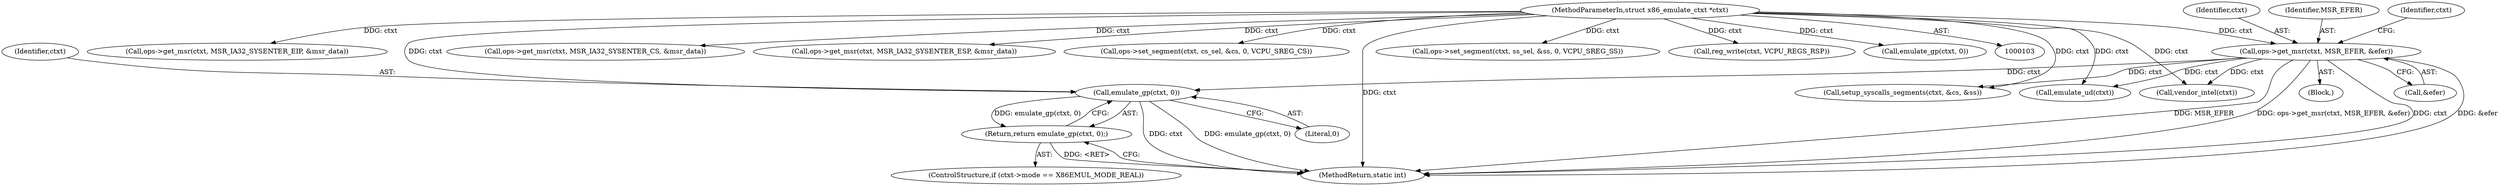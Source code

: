digraph "0_linux_f3747379accba8e95d70cec0eae0582c8c182050@pointer" {
"1000133" [label="(Call,emulate_gp(ctxt, 0))"];
"1000121" [label="(Call,ops->get_msr(ctxt, MSR_EFER, &efer))"];
"1000104" [label="(MethodParameterIn,struct x86_emulate_ctxt *ctxt)"];
"1000132" [label="(Return,return emulate_gp(ctxt, 0);)"];
"1000268" [label="(MethodReturn,static int)"];
"1000105" [label="(Block,)"];
"1000123" [label="(Identifier,MSR_EFER)"];
"1000161" [label="(Call,setup_syscalls_segments(ctxt, &cs, &ss))"];
"1000135" [label="(Literal,0)"];
"1000129" [label="(Identifier,ctxt)"];
"1000151" [label="(Call,emulate_ud(ctxt))"];
"1000133" [label="(Call,emulate_gp(ctxt, 0))"];
"1000134" [label="(Identifier,ctxt)"];
"1000104" [label="(MethodParameterIn,struct x86_emulate_ctxt *ctxt)"];
"1000122" [label="(Identifier,ctxt)"];
"1000126" [label="(ControlStructure,if (ctxt->mode == X86EMUL_MODE_REAL))"];
"1000132" [label="(Return,return emulate_gp(ctxt, 0);)"];
"1000231" [label="(Call,ops->get_msr(ctxt, MSR_IA32_SYSENTER_EIP, &msr_data))"];
"1000167" [label="(Call,ops->get_msr(ctxt, MSR_IA32_SYSENTER_CS, &msr_data))"];
"1000248" [label="(Call,ops->get_msr(ctxt, MSR_IA32_SYSENTER_ESP, &msr_data))"];
"1000217" [label="(Call,ops->set_segment(ctxt, cs_sel, &cs, 0, VCPU_SREG_CS))"];
"1000148" [label="(Call,vendor_intel(ctxt))"];
"1000224" [label="(Call,ops->set_segment(ctxt, ss_sel, &ss, 0, VCPU_SREG_SS))"];
"1000255" [label="(Call,reg_write(ctxt, VCPU_REGS_RSP))"];
"1000121" [label="(Call,ops->get_msr(ctxt, MSR_EFER, &efer))"];
"1000179" [label="(Call,emulate_gp(ctxt, 0))"];
"1000124" [label="(Call,&efer)"];
"1000133" -> "1000132"  [label="AST: "];
"1000133" -> "1000135"  [label="CFG: "];
"1000134" -> "1000133"  [label="AST: "];
"1000135" -> "1000133"  [label="AST: "];
"1000132" -> "1000133"  [label="CFG: "];
"1000133" -> "1000268"  [label="DDG: emulate_gp(ctxt, 0)"];
"1000133" -> "1000268"  [label="DDG: ctxt"];
"1000133" -> "1000132"  [label="DDG: emulate_gp(ctxt, 0)"];
"1000121" -> "1000133"  [label="DDG: ctxt"];
"1000104" -> "1000133"  [label="DDG: ctxt"];
"1000121" -> "1000105"  [label="AST: "];
"1000121" -> "1000124"  [label="CFG: "];
"1000122" -> "1000121"  [label="AST: "];
"1000123" -> "1000121"  [label="AST: "];
"1000124" -> "1000121"  [label="AST: "];
"1000129" -> "1000121"  [label="CFG: "];
"1000121" -> "1000268"  [label="DDG: MSR_EFER"];
"1000121" -> "1000268"  [label="DDG: ops->get_msr(ctxt, MSR_EFER, &efer)"];
"1000121" -> "1000268"  [label="DDG: ctxt"];
"1000121" -> "1000268"  [label="DDG: &efer"];
"1000104" -> "1000121"  [label="DDG: ctxt"];
"1000121" -> "1000148"  [label="DDG: ctxt"];
"1000121" -> "1000151"  [label="DDG: ctxt"];
"1000121" -> "1000161"  [label="DDG: ctxt"];
"1000104" -> "1000103"  [label="AST: "];
"1000104" -> "1000268"  [label="DDG: ctxt"];
"1000104" -> "1000148"  [label="DDG: ctxt"];
"1000104" -> "1000151"  [label="DDG: ctxt"];
"1000104" -> "1000161"  [label="DDG: ctxt"];
"1000104" -> "1000167"  [label="DDG: ctxt"];
"1000104" -> "1000179"  [label="DDG: ctxt"];
"1000104" -> "1000217"  [label="DDG: ctxt"];
"1000104" -> "1000224"  [label="DDG: ctxt"];
"1000104" -> "1000231"  [label="DDG: ctxt"];
"1000104" -> "1000248"  [label="DDG: ctxt"];
"1000104" -> "1000255"  [label="DDG: ctxt"];
"1000132" -> "1000126"  [label="AST: "];
"1000268" -> "1000132"  [label="CFG: "];
"1000132" -> "1000268"  [label="DDG: <RET>"];
}
